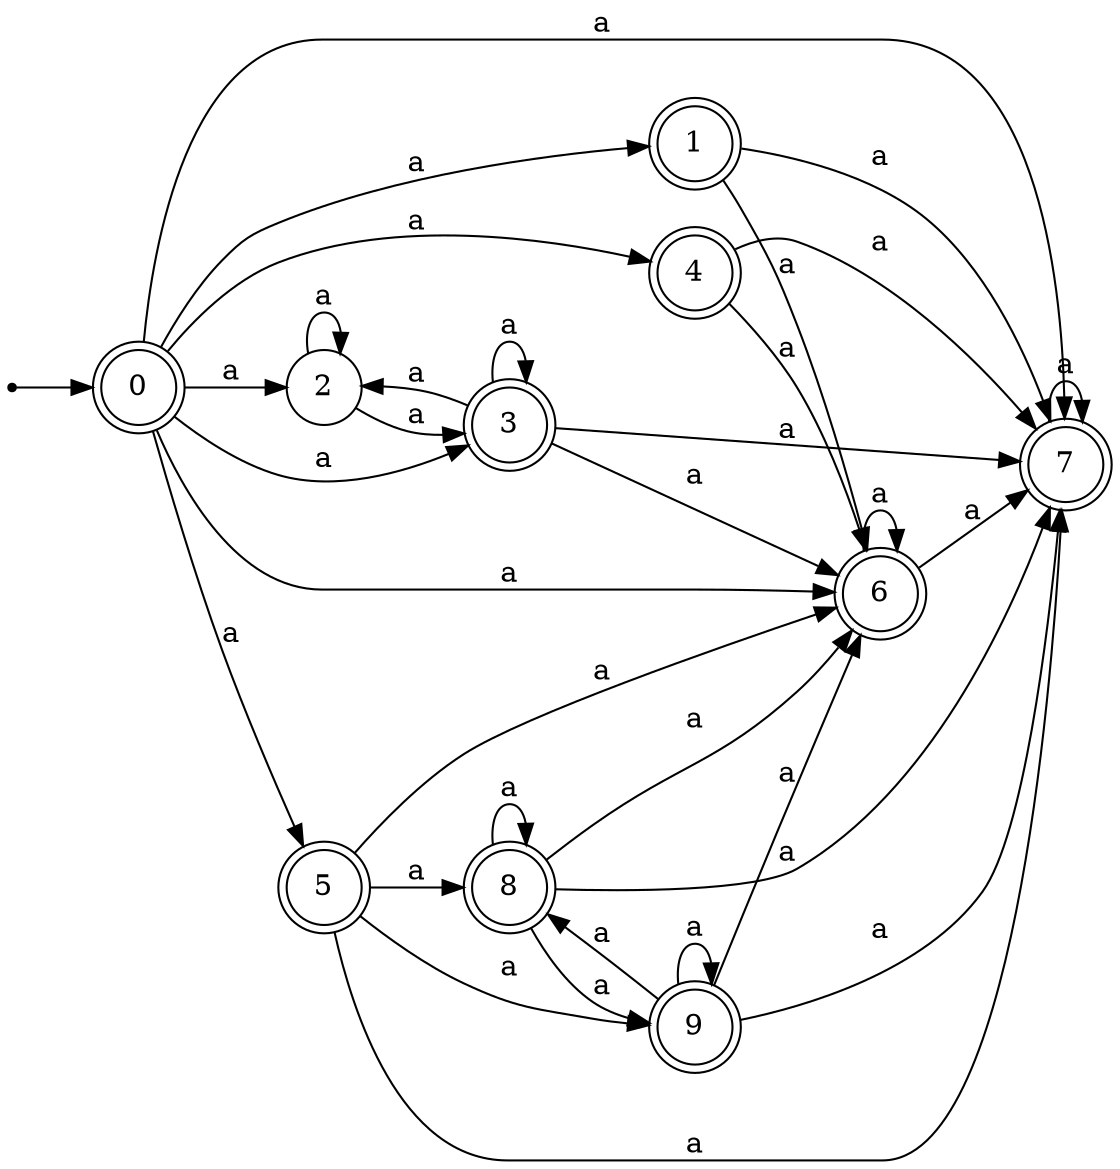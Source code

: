 digraph finite_state_machine {
rankdir=LR;
size="20,20";
node [shape = point]; "dummy0"
node [shape = doublecircle]; "0";"dummy0" -> "0";
node [shape = doublecircle]; "1";node [shape = circle]; "2";
node [shape = doublecircle]; "3";node [shape = doublecircle]; "4";node [shape = doublecircle]; "5";node [shape = doublecircle]; "6";node [shape = doublecircle]; "7";node [shape = doublecircle]; "8";node [shape = doublecircle]; "9";"0" -> "1" [label = "a"];
 "0" -> "2" [label = "a"];
 "0" -> "3" [label = "a"];
 "0" -> "4" [label = "a"];
 "0" -> "5" [label = "a"];
 "0" -> "6" [label = "a"];
 "0" -> "7" [label = "a"];
 "7" -> "7" [label = "a"];
 "6" -> "6" [label = "a"];
 "6" -> "7" [label = "a"];
 "5" -> "8" [label = "a"];
 "5" -> "9" [label = "a"];
 "5" -> "6" [label = "a"];
 "5" -> "7" [label = "a"];
 "9" -> "8" [label = "a"];
 "9" -> "9" [label = "a"];
 "9" -> "6" [label = "a"];
 "9" -> "7" [label = "a"];
 "8" -> "8" [label = "a"];
 "8" -> "9" [label = "a"];
 "8" -> "6" [label = "a"];
 "8" -> "7" [label = "a"];
 "4" -> "6" [label = "a"];
 "4" -> "7" [label = "a"];
 "3" -> "2" [label = "a"];
 "3" -> "3" [label = "a"];
 "3" -> "6" [label = "a"];
 "3" -> "7" [label = "a"];
 "2" -> "2" [label = "a"];
 "2" -> "3" [label = "a"];
 "1" -> "6" [label = "a"];
 "1" -> "7" [label = "a"];
 }
